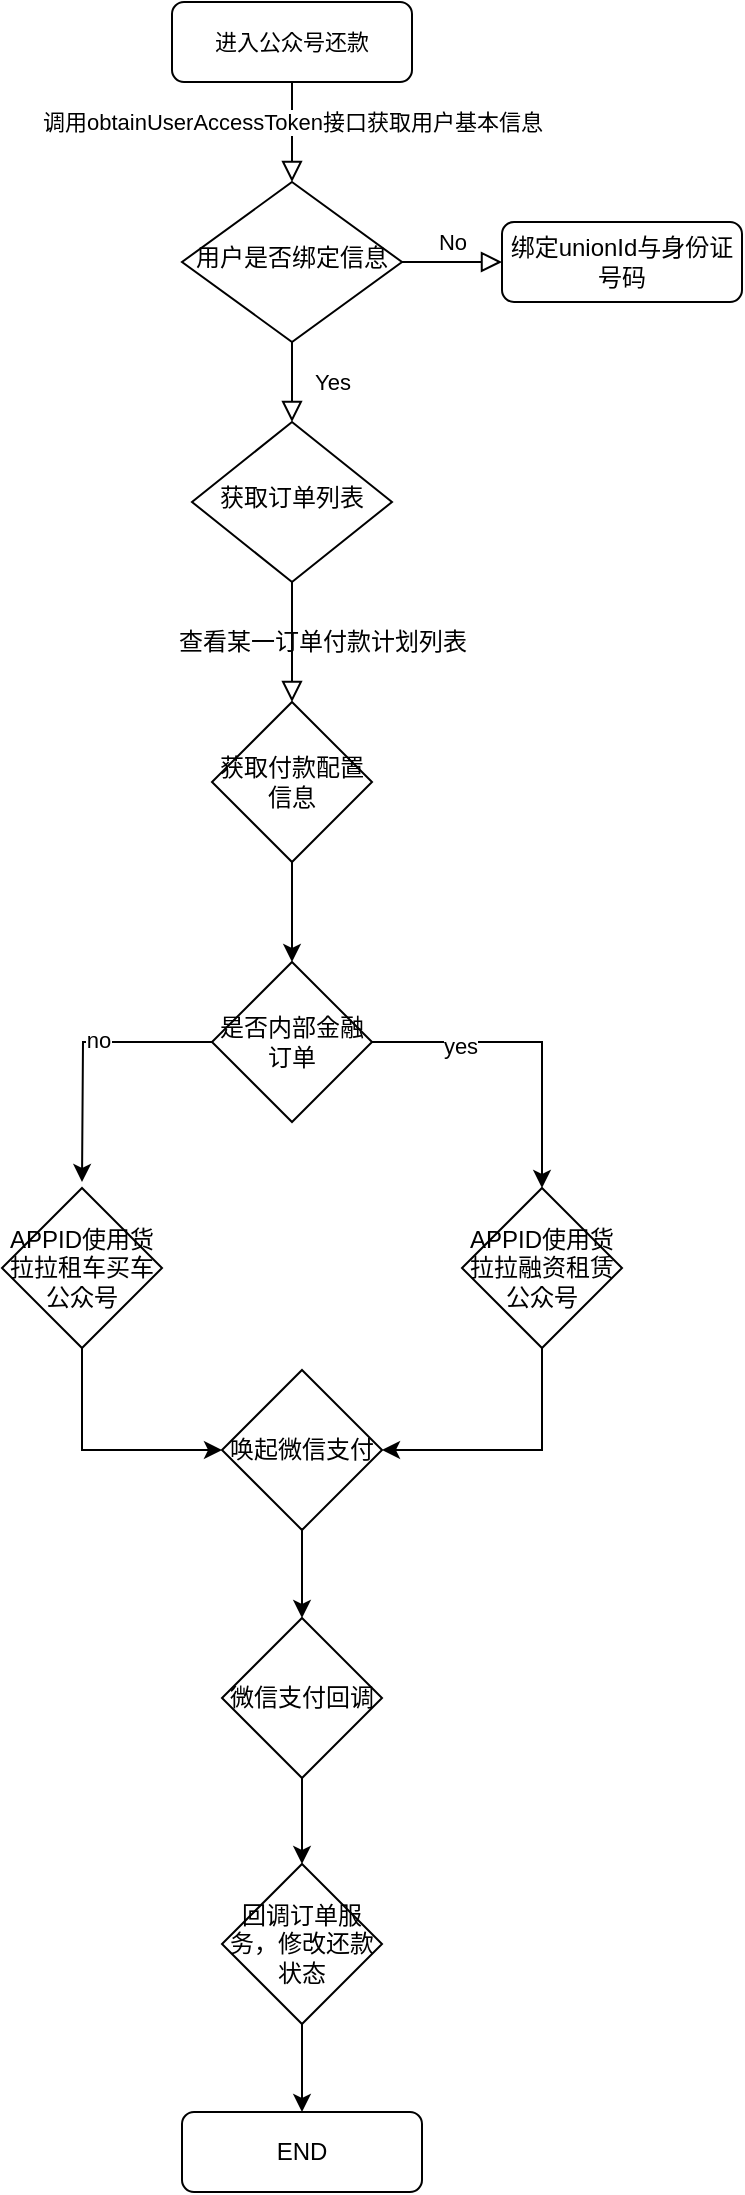 <mxfile version="20.8.18" type="github" pages="3">
  <diagram name="process" id="Y_laUgkPB-XDiv3ntsae">
    <mxGraphModel dx="1674" dy="771" grid="1" gridSize="10" guides="1" tooltips="1" connect="1" arrows="1" fold="1" page="1" pageScale="1" pageWidth="827" pageHeight="1169" math="0" shadow="0">
      <root>
        <mxCell id="WIyWlLk6GJQsqaUBKTNV-0" />
        <mxCell id="WIyWlLk6GJQsqaUBKTNV-1" parent="WIyWlLk6GJQsqaUBKTNV-0" />
        <mxCell id="WIyWlLk6GJQsqaUBKTNV-2" value="" style="rounded=0;html=1;jettySize=auto;orthogonalLoop=1;fontSize=11;endArrow=block;endFill=0;endSize=8;strokeWidth=1;shadow=0;labelBackgroundColor=none;edgeStyle=orthogonalEdgeStyle;" parent="WIyWlLk6GJQsqaUBKTNV-1" source="WIyWlLk6GJQsqaUBKTNV-3" target="WIyWlLk6GJQsqaUBKTNV-6" edge="1">
          <mxGeometry relative="1" as="geometry" />
        </mxCell>
        <mxCell id="YW2kIQZLBRoxpY9JNnQd-0" value="调用obtainUserAccessToken接口获取用户基本信息" style="edgeLabel;html=1;align=center;verticalAlign=middle;resizable=0;points=[];" parent="WIyWlLk6GJQsqaUBKTNV-2" vertex="1" connectable="0">
          <mxGeometry x="-0.2" relative="1" as="geometry">
            <mxPoint as="offset" />
          </mxGeometry>
        </mxCell>
        <mxCell id="WIyWlLk6GJQsqaUBKTNV-3" value="&lt;span style=&quot;font-size: 11px ; background-color: rgb(255 , 255 , 255)&quot;&gt;进入公众号还款&lt;/span&gt;" style="rounded=1;whiteSpace=wrap;html=1;fontSize=12;glass=0;strokeWidth=1;shadow=0;" parent="WIyWlLk6GJQsqaUBKTNV-1" vertex="1">
          <mxGeometry x="155" y="80" width="120" height="40" as="geometry" />
        </mxCell>
        <mxCell id="WIyWlLk6GJQsqaUBKTNV-4" value="Yes" style="rounded=0;html=1;jettySize=auto;orthogonalLoop=1;fontSize=11;endArrow=block;endFill=0;endSize=8;strokeWidth=1;shadow=0;labelBackgroundColor=none;edgeStyle=orthogonalEdgeStyle;" parent="WIyWlLk6GJQsqaUBKTNV-1" source="WIyWlLk6GJQsqaUBKTNV-6" target="WIyWlLk6GJQsqaUBKTNV-10" edge="1">
          <mxGeometry y="20" relative="1" as="geometry">
            <mxPoint as="offset" />
          </mxGeometry>
        </mxCell>
        <mxCell id="WIyWlLk6GJQsqaUBKTNV-5" value="No" style="edgeStyle=orthogonalEdgeStyle;rounded=0;html=1;jettySize=auto;orthogonalLoop=1;fontSize=11;endArrow=block;endFill=0;endSize=8;strokeWidth=1;shadow=0;labelBackgroundColor=none;" parent="WIyWlLk6GJQsqaUBKTNV-1" source="WIyWlLk6GJQsqaUBKTNV-6" target="WIyWlLk6GJQsqaUBKTNV-7" edge="1">
          <mxGeometry y="10" relative="1" as="geometry">
            <mxPoint as="offset" />
          </mxGeometry>
        </mxCell>
        <mxCell id="WIyWlLk6GJQsqaUBKTNV-6" value="用户是否绑定信息" style="rhombus;whiteSpace=wrap;html=1;shadow=0;fontFamily=Helvetica;fontSize=12;align=center;strokeWidth=1;spacing=6;spacingTop=-4;" parent="WIyWlLk6GJQsqaUBKTNV-1" vertex="1">
          <mxGeometry x="160" y="170" width="110" height="80" as="geometry" />
        </mxCell>
        <mxCell id="WIyWlLk6GJQsqaUBKTNV-7" value="绑定unionId与身份证号码" style="rounded=1;whiteSpace=wrap;html=1;fontSize=12;glass=0;strokeWidth=1;shadow=0;" parent="WIyWlLk6GJQsqaUBKTNV-1" vertex="1">
          <mxGeometry x="320" y="190" width="120" height="40" as="geometry" />
        </mxCell>
        <mxCell id="WIyWlLk6GJQsqaUBKTNV-8" value="&lt;span style=&quot;font-size: 12px&quot;&gt;查看某一订单付款计划列表&lt;/span&gt;" style="rounded=0;html=1;jettySize=auto;orthogonalLoop=1;fontSize=11;endArrow=block;endFill=0;endSize=8;strokeWidth=1;shadow=0;labelBackgroundColor=none;edgeStyle=orthogonalEdgeStyle;entryX=0.5;entryY=0;entryDx=0;entryDy=0;" parent="WIyWlLk6GJQsqaUBKTNV-1" source="WIyWlLk6GJQsqaUBKTNV-10" target="YW2kIQZLBRoxpY9JNnQd-2" edge="1">
          <mxGeometry y="15" relative="1" as="geometry">
            <mxPoint as="offset" />
            <mxPoint x="215" y="440" as="targetPoint" />
          </mxGeometry>
        </mxCell>
        <mxCell id="WIyWlLk6GJQsqaUBKTNV-10" value="获取订单列表" style="rhombus;whiteSpace=wrap;html=1;shadow=0;fontFamily=Helvetica;fontSize=12;align=center;strokeWidth=1;spacing=6;spacingTop=-4;" parent="WIyWlLk6GJQsqaUBKTNV-1" vertex="1">
          <mxGeometry x="165" y="290" width="100" height="80" as="geometry" />
        </mxCell>
        <mxCell id="WIyWlLk6GJQsqaUBKTNV-11" value="END" style="rounded=1;whiteSpace=wrap;html=1;fontSize=12;glass=0;strokeWidth=1;shadow=0;" parent="WIyWlLk6GJQsqaUBKTNV-1" vertex="1">
          <mxGeometry x="160" y="1135" width="120" height="40" as="geometry" />
        </mxCell>
        <mxCell id="YW2kIQZLBRoxpY9JNnQd-9" value="" style="edgeStyle=orthogonalEdgeStyle;rounded=0;orthogonalLoop=1;jettySize=auto;html=1;fontFamily=Helvetica;" parent="WIyWlLk6GJQsqaUBKTNV-1" source="YW2kIQZLBRoxpY9JNnQd-2" target="YW2kIQZLBRoxpY9JNnQd-8" edge="1">
          <mxGeometry relative="1" as="geometry" />
        </mxCell>
        <mxCell id="YW2kIQZLBRoxpY9JNnQd-2" value="获取付款配置信息" style="rhombus;whiteSpace=wrap;html=1;fontFamily=Helvetica;" parent="WIyWlLk6GJQsqaUBKTNV-1" vertex="1">
          <mxGeometry x="175" y="430" width="80" height="80" as="geometry" />
        </mxCell>
        <mxCell id="YW2kIQZLBRoxpY9JNnQd-4" style="edgeStyle=orthogonalEdgeStyle;rounded=0;orthogonalLoop=1;jettySize=auto;html=1;exitX=0.5;exitY=1;exitDx=0;exitDy=0;fontFamily=Helvetica;" parent="WIyWlLk6GJQsqaUBKTNV-1" source="YW2kIQZLBRoxpY9JNnQd-2" target="YW2kIQZLBRoxpY9JNnQd-2" edge="1">
          <mxGeometry relative="1" as="geometry" />
        </mxCell>
        <mxCell id="YW2kIQZLBRoxpY9JNnQd-20" style="edgeStyle=orthogonalEdgeStyle;rounded=0;orthogonalLoop=1;jettySize=auto;html=1;entryX=0;entryY=0.5;entryDx=0;entryDy=0;fontFamily=Helvetica;exitX=0.5;exitY=1;exitDx=0;exitDy=0;" parent="WIyWlLk6GJQsqaUBKTNV-1" source="YW2kIQZLBRoxpY9JNnQd-5" target="YW2kIQZLBRoxpY9JNnQd-19" edge="1">
          <mxGeometry relative="1" as="geometry" />
        </mxCell>
        <mxCell id="YW2kIQZLBRoxpY9JNnQd-5" value="APPID使用货拉拉租车买车公众号" style="rhombus;whiteSpace=wrap;html=1;fontFamily=Helvetica;" parent="WIyWlLk6GJQsqaUBKTNV-1" vertex="1">
          <mxGeometry x="70" y="673" width="80" height="80" as="geometry" />
        </mxCell>
        <mxCell id="YW2kIQZLBRoxpY9JNnQd-13" style="edgeStyle=orthogonalEdgeStyle;rounded=0;orthogonalLoop=1;jettySize=auto;html=1;fontFamily=Helvetica;" parent="WIyWlLk6GJQsqaUBKTNV-1" source="YW2kIQZLBRoxpY9JNnQd-8" edge="1">
          <mxGeometry relative="1" as="geometry">
            <mxPoint x="110" y="670" as="targetPoint" />
          </mxGeometry>
        </mxCell>
        <mxCell id="YW2kIQZLBRoxpY9JNnQd-15" value="no" style="edgeLabel;html=1;align=center;verticalAlign=middle;resizable=0;points=[];fontFamily=Helvetica;" parent="YW2kIQZLBRoxpY9JNnQd-13" vertex="1" connectable="0">
          <mxGeometry x="-0.148" y="-1" relative="1" as="geometry">
            <mxPoint as="offset" />
          </mxGeometry>
        </mxCell>
        <mxCell id="YW2kIQZLBRoxpY9JNnQd-14" style="edgeStyle=orthogonalEdgeStyle;rounded=0;orthogonalLoop=1;jettySize=auto;html=1;fontFamily=Helvetica;entryX=0.5;entryY=0;entryDx=0;entryDy=0;" parent="WIyWlLk6GJQsqaUBKTNV-1" source="YW2kIQZLBRoxpY9JNnQd-8" target="YW2kIQZLBRoxpY9JNnQd-18" edge="1">
          <mxGeometry relative="1" as="geometry">
            <mxPoint x="340" y="690" as="targetPoint" />
            <Array as="points">
              <mxPoint x="340" y="600" />
            </Array>
          </mxGeometry>
        </mxCell>
        <mxCell id="YW2kIQZLBRoxpY9JNnQd-16" value="yes" style="edgeLabel;html=1;align=center;verticalAlign=middle;resizable=0;points=[];fontFamily=Helvetica;" parent="YW2kIQZLBRoxpY9JNnQd-14" vertex="1" connectable="0">
          <mxGeometry x="-0.442" y="-2" relative="1" as="geometry">
            <mxPoint as="offset" />
          </mxGeometry>
        </mxCell>
        <mxCell id="YW2kIQZLBRoxpY9JNnQd-8" value="是否内部金融订单" style="rhombus;whiteSpace=wrap;html=1;fontFamily=Helvetica;" parent="WIyWlLk6GJQsqaUBKTNV-1" vertex="1">
          <mxGeometry x="175" y="560" width="80" height="80" as="geometry" />
        </mxCell>
        <mxCell id="YW2kIQZLBRoxpY9JNnQd-21" style="edgeStyle=orthogonalEdgeStyle;rounded=0;orthogonalLoop=1;jettySize=auto;html=1;entryX=1;entryY=0.5;entryDx=0;entryDy=0;fontFamily=Helvetica;exitX=0.5;exitY=1;exitDx=0;exitDy=0;" parent="WIyWlLk6GJQsqaUBKTNV-1" source="YW2kIQZLBRoxpY9JNnQd-18" target="YW2kIQZLBRoxpY9JNnQd-19" edge="1">
          <mxGeometry relative="1" as="geometry" />
        </mxCell>
        <mxCell id="YW2kIQZLBRoxpY9JNnQd-18" value="APPID使用货拉拉融资租赁公众号" style="rhombus;whiteSpace=wrap;html=1;fontFamily=Helvetica;" parent="WIyWlLk6GJQsqaUBKTNV-1" vertex="1">
          <mxGeometry x="300" y="673" width="80" height="80" as="geometry" />
        </mxCell>
        <mxCell id="YW2kIQZLBRoxpY9JNnQd-23" style="edgeStyle=orthogonalEdgeStyle;rounded=0;orthogonalLoop=1;jettySize=auto;html=1;entryX=0.5;entryY=0;entryDx=0;entryDy=0;fontFamily=Helvetica;" parent="WIyWlLk6GJQsqaUBKTNV-1" source="YW2kIQZLBRoxpY9JNnQd-19" target="YW2kIQZLBRoxpY9JNnQd-22" edge="1">
          <mxGeometry relative="1" as="geometry" />
        </mxCell>
        <mxCell id="YW2kIQZLBRoxpY9JNnQd-19" value="唤起微信支付" style="rhombus;whiteSpace=wrap;html=1;fontFamily=Helvetica;" parent="WIyWlLk6GJQsqaUBKTNV-1" vertex="1">
          <mxGeometry x="180" y="764" width="80" height="80" as="geometry" />
        </mxCell>
        <mxCell id="YW2kIQZLBRoxpY9JNnQd-25" style="edgeStyle=orthogonalEdgeStyle;rounded=0;orthogonalLoop=1;jettySize=auto;html=1;fontFamily=Helvetica;entryX=0.5;entryY=0;entryDx=0;entryDy=0;" parent="WIyWlLk6GJQsqaUBKTNV-1" source="YW2kIQZLBRoxpY9JNnQd-22" target="YW2kIQZLBRoxpY9JNnQd-26" edge="1">
          <mxGeometry relative="1" as="geometry">
            <mxPoint x="220" y="1018" as="targetPoint" />
          </mxGeometry>
        </mxCell>
        <mxCell id="YW2kIQZLBRoxpY9JNnQd-22" value="微信支付回调" style="rhombus;whiteSpace=wrap;html=1;fontFamily=Helvetica;" parent="WIyWlLk6GJQsqaUBKTNV-1" vertex="1">
          <mxGeometry x="180" y="888" width="80" height="80" as="geometry" />
        </mxCell>
        <mxCell id="YW2kIQZLBRoxpY9JNnQd-27" style="edgeStyle=orthogonalEdgeStyle;rounded=0;orthogonalLoop=1;jettySize=auto;html=1;entryX=0.5;entryY=0;entryDx=0;entryDy=0;fontFamily=Helvetica;" parent="WIyWlLk6GJQsqaUBKTNV-1" source="YW2kIQZLBRoxpY9JNnQd-26" target="WIyWlLk6GJQsqaUBKTNV-11" edge="1">
          <mxGeometry relative="1" as="geometry" />
        </mxCell>
        <mxCell id="YW2kIQZLBRoxpY9JNnQd-26" value="回调订单服务，修改还款状态" style="rhombus;whiteSpace=wrap;html=1;fontFamily=Helvetica;" parent="WIyWlLk6GJQsqaUBKTNV-1" vertex="1">
          <mxGeometry x="180" y="1011" width="80" height="80" as="geometry" />
        </mxCell>
      </root>
    </mxGraphModel>
  </diagram>
  <diagram name="第 2 页" id="qHSYSSkdCeZ5dZJQ3THa">
    <mxGraphModel dx="2501" dy="771" grid="1" gridSize="10" guides="1" tooltips="1" connect="1" arrows="1" fold="1" page="1" pageScale="1" pageWidth="827" pageHeight="1169" math="0" shadow="0">
      <root>
        <mxCell id="FAv3GRBPv_r7nj6wpc9L-0" />
        <mxCell id="FAv3GRBPv_r7nj6wpc9L-1" parent="FAv3GRBPv_r7nj6wpc9L-0" />
        <mxCell id="FAv3GRBPv_r7nj6wpc9L-2" value="公众号" style="shape=umlLifeline;perimeter=lifelinePerimeter;container=1;collapsible=0;recursiveResize=0;rounded=0;shadow=0;strokeWidth=1;" parent="FAv3GRBPv_r7nj6wpc9L-1" vertex="1">
          <mxGeometry x="120" y="80" width="100" height="1060" as="geometry" />
        </mxCell>
        <mxCell id="FAv3GRBPv_r7nj6wpc9L-3" value="" style="points=[];perimeter=orthogonalPerimeter;rounded=0;shadow=0;strokeWidth=1;" parent="FAv3GRBPv_r7nj6wpc9L-2" vertex="1">
          <mxGeometry x="45" y="70" width="10" height="900" as="geometry" />
        </mxCell>
        <mxCell id="FAv3GRBPv_r7nj6wpc9L-5" value="" style="points=[];perimeter=orthogonalPerimeter;rounded=0;shadow=0;strokeWidth=1;" parent="FAv3GRBPv_r7nj6wpc9L-2" vertex="1">
          <mxGeometry x="50" y="120" width="10" height="80" as="geometry" />
        </mxCell>
        <mxCell id="FAv3GRBPv_r7nj6wpc9L-6" value="2.调用obtainUserAccessToken接口获取用户基本信息" style="verticalAlign=bottom;endArrow=block;shadow=0;strokeWidth=1;entryX=-0.2;entryY=0.25;entryDx=0;entryDy=0;entryPerimeter=0;" parent="FAv3GRBPv_r7nj6wpc9L-2" target="FAv3GRBPv_r7nj6wpc9L-9" edge="1">
          <mxGeometry relative="1" as="geometry">
            <mxPoint x="60" y="130" as="sourcePoint" />
            <mxPoint x="440" y="130" as="targetPoint" />
          </mxGeometry>
        </mxCell>
        <mxCell id="udwXWW6mhhBUO9Jlpy6_-4" value="" style="points=[];perimeter=orthogonalPerimeter;rounded=0;shadow=0;strokeWidth=1;" parent="FAv3GRBPv_r7nj6wpc9L-2" vertex="1">
          <mxGeometry x="50" y="250" width="10" height="80" as="geometry" />
        </mxCell>
        <mxCell id="udwXWW6mhhBUO9Jlpy6_-13" value="" style="points=[];perimeter=orthogonalPerimeter;rounded=0;shadow=0;strokeWidth=1;" parent="FAv3GRBPv_r7nj6wpc9L-2" vertex="1">
          <mxGeometry x="50" y="380" width="10" height="200" as="geometry" />
        </mxCell>
        <mxCell id="udwXWW6mhhBUO9Jlpy6_-29" style="edgeStyle=none;rounded=0;orthogonalLoop=1;jettySize=auto;html=1;fontFamily=Helvetica;fontColor=#000000;" parent="FAv3GRBPv_r7nj6wpc9L-2" edge="1">
          <mxGeometry relative="1" as="geometry">
            <mxPoint x="60" y="577" as="sourcePoint" />
            <mxPoint x="450" y="577" as="targetPoint" />
          </mxGeometry>
        </mxCell>
        <mxCell id="udwXWW6mhhBUO9Jlpy6_-41" value="" style="points=[];perimeter=orthogonalPerimeter;rounded=0;shadow=0;strokeWidth=1;" parent="FAv3GRBPv_r7nj6wpc9L-2" vertex="1">
          <mxGeometry x="50" y="640" width="10" height="250" as="geometry" />
        </mxCell>
        <mxCell id="udwXWW6mhhBUO9Jlpy6_-57" value="11.查询某一订单的付款计划" style="rounded=0;orthogonalLoop=1;jettySize=auto;html=1;fontFamily=Helvetica;" parent="FAv3GRBPv_r7nj6wpc9L-2" edge="1">
          <mxGeometry x="-0.133" y="10" relative="1" as="geometry">
            <mxPoint x="-135" y="400" as="sourcePoint" />
            <mxPoint x="45" y="400" as="targetPoint" />
            <mxPoint as="offset" />
            <Array as="points" />
          </mxGeometry>
        </mxCell>
        <mxCell id="FAv3GRBPv_r7nj6wpc9L-7" value="支付后台" style="shape=umlLifeline;perimeter=lifelinePerimeter;container=1;collapsible=0;recursiveResize=0;rounded=0;shadow=0;strokeWidth=1;" parent="FAv3GRBPv_r7nj6wpc9L-1" vertex="1">
          <mxGeometry x="530" y="80" width="100" height="1050" as="geometry" />
        </mxCell>
        <mxCell id="FAv3GRBPv_r7nj6wpc9L-8" value="" style="points=[];perimeter=orthogonalPerimeter;rounded=0;shadow=0;strokeWidth=1;" parent="FAv3GRBPv_r7nj6wpc9L-7" vertex="1">
          <mxGeometry x="45" y="80" width="10" height="880" as="geometry" />
        </mxCell>
        <mxCell id="FAv3GRBPv_r7nj6wpc9L-9" value="" style="points=[];perimeter=orthogonalPerimeter;rounded=0;shadow=0;strokeWidth=1;" parent="FAv3GRBPv_r7nj6wpc9L-7" vertex="1">
          <mxGeometry x="50" y="110" width="10" height="80" as="geometry" />
        </mxCell>
        <mxCell id="udwXWW6mhhBUO9Jlpy6_-6" value="" style="points=[];perimeter=orthogonalPerimeter;rounded=0;shadow=0;strokeWidth=1;" parent="FAv3GRBPv_r7nj6wpc9L-7" vertex="1">
          <mxGeometry x="50" y="250" width="10" height="80" as="geometry" />
        </mxCell>
        <mxCell id="udwXWW6mhhBUO9Jlpy6_-16" value="" style="points=[];perimeter=orthogonalPerimeter;rounded=0;shadow=0;strokeWidth=1;" parent="FAv3GRBPv_r7nj6wpc9L-7" vertex="1">
          <mxGeometry x="50" y="380" width="10" height="210" as="geometry" />
        </mxCell>
        <mxCell id="udwXWW6mhhBUO9Jlpy6_-37" style="edgeStyle=none;rounded=0;orthogonalLoop=1;dashed=1;jettySize=auto;html=1;fontFamily=Helvetica;fontColor=#000000;" parent="FAv3GRBPv_r7nj6wpc9L-7" edge="1">
          <mxGeometry relative="1" as="geometry">
            <mxPoint x="489.5" y="175" as="sourcePoint" />
            <mxPoint x="60" y="175" as="targetPoint" />
          </mxGeometry>
        </mxCell>
        <mxCell id="udwXWW6mhhBUO9Jlpy6_-38" value="4.根据返回的unionId查询绑定的用户信息（unionId - idcrad）" style="edgeLabel;html=1;align=center;verticalAlign=middle;resizable=0;points=[];fontFamily=Helvetica;fontColor=#000000;" parent="udwXWW6mhhBUO9Jlpy6_-37" vertex="1" connectable="0">
          <mxGeometry x="0.249" y="1" relative="1" as="geometry">
            <mxPoint x="30" y="-11" as="offset" />
          </mxGeometry>
        </mxCell>
        <mxCell id="udwXWW6mhhBUO9Jlpy6_-42" value="" style="points=[];perimeter=orthogonalPerimeter;rounded=0;shadow=0;strokeWidth=1;" parent="FAv3GRBPv_r7nj6wpc9L-7" vertex="1">
          <mxGeometry x="50" y="650" width="10" height="210" as="geometry" />
        </mxCell>
        <mxCell id="FAv3GRBPv_r7nj6wpc9L-10" value="微信公众号" style="shape=umlLifeline;perimeter=lifelinePerimeter;container=1;collapsible=0;recursiveResize=0;rounded=0;shadow=0;strokeWidth=1;" parent="FAv3GRBPv_r7nj6wpc9L-1" vertex="1">
          <mxGeometry x="970" y="80" width="100" height="990" as="geometry" />
        </mxCell>
        <mxCell id="FAv3GRBPv_r7nj6wpc9L-11" value="" style="points=[];perimeter=orthogonalPerimeter;rounded=0;shadow=0;strokeWidth=1;" parent="FAv3GRBPv_r7nj6wpc9L-10" vertex="1">
          <mxGeometry x="45" y="80" width="10" height="540" as="geometry" />
        </mxCell>
        <mxCell id="FAv3GRBPv_r7nj6wpc9L-12" value="OMS订单服务" style="shape=umlLifeline;perimeter=lifelinePerimeter;container=1;collapsible=0;recursiveResize=0;rounded=0;shadow=0;strokeWidth=1;" parent="FAv3GRBPv_r7nj6wpc9L-1" vertex="1">
          <mxGeometry x="781" y="80" width="100" height="1030" as="geometry" />
        </mxCell>
        <mxCell id="FAv3GRBPv_r7nj6wpc9L-13" value="" style="points=[];perimeter=orthogonalPerimeter;rounded=0;shadow=0;strokeWidth=1;" parent="FAv3GRBPv_r7nj6wpc9L-12" vertex="1">
          <mxGeometry x="45" y="220" width="10" height="750" as="geometry" />
        </mxCell>
        <mxCell id="udwXWW6mhhBUO9Jlpy6_-66" style="edgeStyle=none;rounded=0;orthogonalLoop=1;jettySize=auto;html=1;fontFamily=Helvetica;fontColor=#000000;" parent="FAv3GRBPv_r7nj6wpc9L-12" edge="1">
          <mxGeometry relative="1" as="geometry">
            <mxPoint x="479" y="899.03" as="sourcePoint" />
            <mxPoint x="-191" y="899" as="targetPoint" />
          </mxGeometry>
        </mxCell>
        <mxCell id="udwXWW6mhhBUO9Jlpy6_-67" value="24.微信支付回调" style="edgeLabel;html=1;align=center;verticalAlign=middle;resizable=0;points=[];fontFamily=Helvetica;fontColor=#000000;" parent="udwXWW6mhhBUO9Jlpy6_-66" vertex="1" connectable="0">
          <mxGeometry x="-0.041" y="1" relative="1" as="geometry">
            <mxPoint y="-9" as="offset" />
          </mxGeometry>
        </mxCell>
        <mxCell id="FAv3GRBPv_r7nj6wpc9L-14" value="5.返回用户基本信息，若用户未绑定身份证信息，要求用户绑定" style="verticalAlign=bottom;endArrow=open;dashed=1;endSize=8;shadow=0;strokeWidth=1;exitX=-0.2;exitY=0.938;exitDx=0;exitDy=0;exitPerimeter=0;" parent="FAv3GRBPv_r7nj6wpc9L-1" source="FAv3GRBPv_r7nj6wpc9L-9" edge="1">
          <mxGeometry relative="1" as="geometry">
            <mxPoint x="180" y="265" as="targetPoint" />
            <mxPoint x="240" y="257" as="sourcePoint" />
          </mxGeometry>
        </mxCell>
        <mxCell id="FAv3GRBPv_r7nj6wpc9L-15" style="rounded=0;orthogonalLoop=1;jettySize=auto;html=1;entryX=0;entryY=0.231;entryDx=0;entryDy=0;entryPerimeter=0;" parent="FAv3GRBPv_r7nj6wpc9L-1" edge="1">
          <mxGeometry relative="1" as="geometry">
            <mxPoint x="590" y="217.96" as="sourcePoint" />
            <mxPoint x="1015" y="217.96" as="targetPoint" />
          </mxGeometry>
        </mxCell>
        <mxCell id="FAv3GRBPv_r7nj6wpc9L-16" value="3.调用公众号接口，获取用户&lt;span style=&quot;color: rgb(34 , 34 , 34) ; font-family: , , &amp;#34;sf ui text&amp;#34; , &amp;#34;helvetica neue&amp;#34; , &amp;#34;pingfang sc&amp;#34; , &amp;#34;hiragino sans gb&amp;#34; , &amp;#34;microsoft yahei ui&amp;#34; , &amp;#34;microsoft yahei&amp;#34; , &amp;#34;arial&amp;#34; , sans-serif ; font-size: 14px&quot;&gt;UnionID、openId&lt;/span&gt;" style="edgeLabel;html=1;align=center;verticalAlign=middle;resizable=0;points=[];" parent="FAv3GRBPv_r7nj6wpc9L-15" vertex="1" connectable="0">
          <mxGeometry x="-0.297" y="-1" relative="1" as="geometry">
            <mxPoint x="51" y="-16" as="offset" />
          </mxGeometry>
        </mxCell>
        <mxCell id="FAv3GRBPv_r7nj6wpc9L-17" value="微信支付系统" style="shape=umlLifeline;perimeter=lifelinePerimeter;container=1;collapsible=0;recursiveResize=0;rounded=0;shadow=0;strokeWidth=1;" parent="FAv3GRBPv_r7nj6wpc9L-1" vertex="1">
          <mxGeometry x="1220" y="80" width="100" height="980" as="geometry" />
        </mxCell>
        <mxCell id="FAv3GRBPv_r7nj6wpc9L-18" value="" style="points=[];perimeter=orthogonalPerimeter;rounded=0;shadow=0;strokeWidth=1;" parent="FAv3GRBPv_r7nj6wpc9L-17" vertex="1">
          <mxGeometry x="45" y="675" width="10" height="285" as="geometry" />
        </mxCell>
        <mxCell id="udwXWW6mhhBUO9Jlpy6_-2" style="rounded=0;orthogonalLoop=1;jettySize=auto;html=1;fontFamily=Helvetica;" parent="FAv3GRBPv_r7nj6wpc9L-1" edge="1">
          <mxGeometry relative="1" as="geometry">
            <mxPoint x="181" y="350" as="sourcePoint" />
            <mxPoint x="579.5" y="350" as="targetPoint" />
          </mxGeometry>
        </mxCell>
        <mxCell id="udwXWW6mhhBUO9Jlpy6_-3" value="7.调用&lt;span style=&quot;font-family: &amp;#34;menlo&amp;#34; , monospace ; font-size: 11px ; text-align: left&quot;&gt;orderbyidcard接口获取订单列表&lt;/span&gt;" style="text;html=1;align=center;verticalAlign=middle;resizable=0;points=[];autosize=1;strokeColor=none;fillColor=none;fontFamily=Helvetica;" parent="FAv3GRBPv_r7nj6wpc9L-1" vertex="1">
          <mxGeometry x="235" y="330" width="220" height="20" as="geometry" />
        </mxCell>
        <mxCell id="udwXWW6mhhBUO9Jlpy6_-7" style="edgeStyle=none;rounded=0;orthogonalLoop=1;jettySize=auto;html=1;fontFamily=Helvetica;fontColor=#000000;" parent="FAv3GRBPv_r7nj6wpc9L-1" target="FAv3GRBPv_r7nj6wpc9L-12" edge="1">
          <mxGeometry relative="1" as="geometry">
            <mxPoint x="590" y="362" as="sourcePoint" />
            <mxPoint x="799.5" y="362" as="targetPoint" />
          </mxGeometry>
        </mxCell>
        <mxCell id="udwXWW6mhhBUO9Jlpy6_-9" style="edgeStyle=none;rounded=0;orthogonalLoop=1;dashed=1;jettySize=auto;html=1;fontFamily=Helvetica;fontColor=#000000;" parent="FAv3GRBPv_r7nj6wpc9L-1" source="FAv3GRBPv_r7nj6wpc9L-12" edge="1">
          <mxGeometry relative="1" as="geometry">
            <mxPoint x="795" y="386" as="sourcePoint" />
            <mxPoint x="590" y="386" as="targetPoint" />
          </mxGeometry>
        </mxCell>
        <mxCell id="udwXWW6mhhBUO9Jlpy6_-10" value="9.返回订单信息" style="edgeLabel;html=1;align=center;verticalAlign=middle;resizable=0;points=[];fontFamily=Helvetica;fontColor=#000000;" parent="udwXWW6mhhBUO9Jlpy6_-9" vertex="1" connectable="0">
          <mxGeometry x="0.249" y="1" relative="1" as="geometry">
            <mxPoint x="13" y="-10" as="offset" />
          </mxGeometry>
        </mxCell>
        <mxCell id="udwXWW6mhhBUO9Jlpy6_-11" style="edgeStyle=none;rounded=0;orthogonalLoop=1;dashed=1;jettySize=auto;html=1;fontFamily=Helvetica;fontColor=#000000;exitX=-0.2;exitY=0.65;exitDx=0;exitDy=0;exitPerimeter=0;entryX=1;entryY=0.875;entryDx=0;entryDy=0;entryPerimeter=0;" parent="FAv3GRBPv_r7nj6wpc9L-1" target="udwXWW6mhhBUO9Jlpy6_-4" edge="1">
          <mxGeometry relative="1" as="geometry">
            <mxPoint x="578" y="398" as="sourcePoint" />
            <mxPoint x="250" y="400" as="targetPoint" />
          </mxGeometry>
        </mxCell>
        <mxCell id="udwXWW6mhhBUO9Jlpy6_-12" value="10.返回订单信息" style="edgeLabel;html=1;align=center;verticalAlign=middle;resizable=0;points=[];fontFamily=Helvetica;fontColor=#000000;" parent="udwXWW6mhhBUO9Jlpy6_-11" vertex="1" connectable="0">
          <mxGeometry x="0.249" y="1" relative="1" as="geometry">
            <mxPoint x="11" y="-10" as="offset" />
          </mxGeometry>
        </mxCell>
        <mxCell id="udwXWW6mhhBUO9Jlpy6_-15" style="edgeStyle=none;rounded=0;orthogonalLoop=1;jettySize=auto;html=1;fontFamily=Helvetica;fontColor=#000000;" parent="FAv3GRBPv_r7nj6wpc9L-1" edge="1">
          <mxGeometry relative="1" as="geometry">
            <mxPoint x="180" y="478" as="sourcePoint" />
            <mxPoint x="579.5" y="478" as="targetPoint" />
          </mxGeometry>
        </mxCell>
        <mxCell id="udwXWW6mhhBUO9Jlpy6_-17" value="&lt;p&gt;12.调用&lt;span style=&quot;font-family: &amp;#34;menlo&amp;#34; , monospace ; font-size: 11px ; text-align: left&quot;&gt;installmentsplanbyorderid接口查询订单付款计划列表&lt;/span&gt;&lt;/p&gt;" style="text;html=1;align=center;verticalAlign=middle;resizable=0;points=[];autosize=1;strokeColor=none;fillColor=none;fontFamily=Helvetica;fontColor=#000000;" parent="FAv3GRBPv_r7nj6wpc9L-1" vertex="1">
          <mxGeometry x="195" y="450" width="350" height="40" as="geometry" />
        </mxCell>
        <mxCell id="udwXWW6mhhBUO9Jlpy6_-18" value="8.通过司机身份证查询订单信息" style="edgeLabel;html=1;align=center;verticalAlign=middle;resizable=0;points=[];fontFamily=Helvetica;fontColor=#000000;" parent="FAv3GRBPv_r7nj6wpc9L-1" vertex="1" connectable="0">
          <mxGeometry x="690" y="350" as="geometry" />
        </mxCell>
        <mxCell id="udwXWW6mhhBUO9Jlpy6_-19" style="edgeStyle=none;rounded=0;orthogonalLoop=1;jettySize=auto;html=1;fontFamily=Helvetica;fontColor=#000000;" parent="FAv3GRBPv_r7nj6wpc9L-1" edge="1">
          <mxGeometry relative="1" as="geometry">
            <mxPoint x="590" y="502" as="sourcePoint" />
            <mxPoint x="830.5" y="502" as="targetPoint" />
          </mxGeometry>
        </mxCell>
        <mxCell id="udwXWW6mhhBUO9Jlpy6_-20" value="13.通过idcard、orderId查询付款计划信息" style="edgeLabel;html=1;align=center;verticalAlign=middle;resizable=0;points=[];fontFamily=Helvetica;fontColor=#000000;" parent="udwXWW6mhhBUO9Jlpy6_-19" vertex="1" connectable="0">
          <mxGeometry x="-0.198" y="2" relative="1" as="geometry">
            <mxPoint x="14" y="-8" as="offset" />
          </mxGeometry>
        </mxCell>
        <mxCell id="udwXWW6mhhBUO9Jlpy6_-21" style="edgeStyle=none;rounded=0;orthogonalLoop=1;dashed=1;jettySize=auto;html=1;fontFamily=Helvetica;fontColor=#000000;" parent="FAv3GRBPv_r7nj6wpc9L-1" source="FAv3GRBPv_r7nj6wpc9L-12" edge="1">
          <mxGeometry relative="1" as="geometry">
            <mxPoint x="792.5" y="520" as="sourcePoint" />
            <mxPoint x="587.5" y="520" as="targetPoint" />
          </mxGeometry>
        </mxCell>
        <mxCell id="udwXWW6mhhBUO9Jlpy6_-22" value="14.返回付款计划数据" style="edgeLabel;html=1;align=center;verticalAlign=middle;resizable=0;points=[];fontFamily=Helvetica;fontColor=#000000;" parent="udwXWW6mhhBUO9Jlpy6_-21" vertex="1" connectable="0">
          <mxGeometry x="0.249" y="1" relative="1" as="geometry">
            <mxPoint x="13" y="-10" as="offset" />
          </mxGeometry>
        </mxCell>
        <mxCell id="udwXWW6mhhBUO9Jlpy6_-23" style="edgeStyle=none;rounded=0;orthogonalLoop=1;dashed=1;jettySize=auto;html=1;fontFamily=Helvetica;fontColor=#000000;exitX=-0.2;exitY=0.65;exitDx=0;exitDy=0;exitPerimeter=0;entryX=1;entryY=0.875;entryDx=0;entryDy=0;entryPerimeter=0;" parent="FAv3GRBPv_r7nj6wpc9L-1" edge="1">
          <mxGeometry relative="1" as="geometry">
            <mxPoint x="578" y="532" as="sourcePoint" />
            <mxPoint x="180" y="534" as="targetPoint" />
          </mxGeometry>
        </mxCell>
        <mxCell id="udwXWW6mhhBUO9Jlpy6_-24" value="15.返回付款计划数据" style="edgeLabel;html=1;align=center;verticalAlign=middle;resizable=0;points=[];fontFamily=Helvetica;fontColor=#000000;" parent="udwXWW6mhhBUO9Jlpy6_-23" vertex="1" connectable="0">
          <mxGeometry x="0.249" y="1" relative="1" as="geometry">
            <mxPoint x="11" y="-10" as="offset" />
          </mxGeometry>
        </mxCell>
        <mxCell id="udwXWW6mhhBUO9Jlpy6_-25" style="edgeStyle=none;rounded=0;orthogonalLoop=1;jettySize=auto;html=1;fontFamily=Helvetica;fontColor=#000000;" parent="FAv3GRBPv_r7nj6wpc9L-1" edge="1">
          <mxGeometry relative="1" as="geometry">
            <mxPoint x="180" y="580" as="sourcePoint" />
            <mxPoint x="579.5" y="580" as="targetPoint" />
          </mxGeometry>
        </mxCell>
        <mxCell id="udwXWW6mhhBUO9Jlpy6_-26" value="16.调用&lt;span style=&quot;font-family: &amp;#34;menlo&amp;#34; , monospace ; font-size: 11px ; text-align: left&quot;&gt;queryWxCityConfig接口查询支付配置信息&lt;/span&gt;" style="text;html=1;align=center;verticalAlign=middle;resizable=0;points=[];autosize=1;strokeColor=none;fillColor=none;fontFamily=Helvetica;fontColor=#000000;" parent="FAv3GRBPv_r7nj6wpc9L-1" vertex="1">
          <mxGeometry x="220" y="560" width="280" height="20" as="geometry" />
        </mxCell>
        <mxCell id="udwXWW6mhhBUO9Jlpy6_-27" style="edgeStyle=none;rounded=0;orthogonalLoop=1;dashed=1;jettySize=auto;html=1;fontFamily=Helvetica;fontColor=#000000;exitX=-0.2;exitY=0.65;exitDx=0;exitDy=0;exitPerimeter=0;entryX=1;entryY=0.875;entryDx=0;entryDy=0;entryPerimeter=0;" parent="FAv3GRBPv_r7nj6wpc9L-1" edge="1">
          <mxGeometry relative="1" as="geometry">
            <mxPoint x="578" y="600" as="sourcePoint" />
            <mxPoint x="180" y="602" as="targetPoint" />
          </mxGeometry>
        </mxCell>
        <mxCell id="udwXWW6mhhBUO9Jlpy6_-28" value="17.返回支付配置信息" style="edgeLabel;html=1;align=center;verticalAlign=middle;resizable=0;points=[];fontFamily=Helvetica;fontColor=#000000;" parent="udwXWW6mhhBUO9Jlpy6_-27" vertex="1" connectable="0">
          <mxGeometry x="0.249" y="1" relative="1" as="geometry">
            <mxPoint x="11" y="-10" as="offset" />
          </mxGeometry>
        </mxCell>
        <mxCell id="udwXWW6mhhBUO9Jlpy6_-36" value="18.根据返回的支付配置信息中APPID，&lt;br&gt;前端重新授权并再次&lt;span style=&quot;font-size: 11px ; background-color: rgb(255 , 255 , 255)&quot;&gt;调用obtainUserAccessToken接口&lt;/span&gt;获取用户信息" style="text;html=1;align=center;verticalAlign=middle;resizable=0;points=[];autosize=1;strokeColor=none;fillColor=none;fontFamily=Helvetica;fontColor=#000000;" parent="FAv3GRBPv_r7nj6wpc9L-1" vertex="1">
          <mxGeometry x="190" y="626" width="360" height="30" as="geometry" />
        </mxCell>
        <mxCell id="udwXWW6mhhBUO9Jlpy6_-39" style="edgeStyle=none;rounded=0;orthogonalLoop=1;jettySize=auto;html=1;fontFamily=Helvetica;fontColor=#000000;entryX=0.1;entryY=0.043;entryDx=0;entryDy=0;entryPerimeter=0;" parent="FAv3GRBPv_r7nj6wpc9L-1" target="udwXWW6mhhBUO9Jlpy6_-42" edge="1">
          <mxGeometry relative="1" as="geometry">
            <mxPoint x="175" y="740" as="sourcePoint" />
            <mxPoint x="570" y="740" as="targetPoint" />
          </mxGeometry>
        </mxCell>
        <mxCell id="udwXWW6mhhBUO9Jlpy6_-40" value="20.调用unifiedorder接口发起支付" style="text;html=1;align=center;verticalAlign=middle;resizable=0;points=[];autosize=1;strokeColor=none;fillColor=none;fontFamily=Helvetica;fontColor=#000000;" parent="FAv3GRBPv_r7nj6wpc9L-1" vertex="1">
          <mxGeometry x="250" y="720" width="190" height="20" as="geometry" />
        </mxCell>
        <mxCell id="udwXWW6mhhBUO9Jlpy6_-52" value="用户" style="shape=umlLifeline;perimeter=lifelinePerimeter;container=1;collapsible=0;recursiveResize=0;rounded=0;shadow=0;strokeWidth=1;" parent="FAv3GRBPv_r7nj6wpc9L-1" vertex="1">
          <mxGeometry x="-70" y="80" width="100" height="980" as="geometry" />
        </mxCell>
        <mxCell id="udwXWW6mhhBUO9Jlpy6_-53" value="" style="points=[];perimeter=orthogonalPerimeter;rounded=0;shadow=0;strokeWidth=1;" parent="udwXWW6mhhBUO9Jlpy6_-52" vertex="1">
          <mxGeometry x="45" y="70" width="10" height="830" as="geometry" />
        </mxCell>
        <mxCell id="udwXWW6mhhBUO9Jlpy6_-55" value="1.进入公众号还款" style="rounded=0;orthogonalLoop=1;jettySize=auto;html=1;fontFamily=Helvetica;" parent="FAv3GRBPv_r7nj6wpc9L-1" edge="1">
          <mxGeometry relative="1" as="geometry">
            <mxPoint x="-20" y="174" as="sourcePoint" />
            <mxPoint x="160" y="174" as="targetPoint" />
          </mxGeometry>
        </mxCell>
        <mxCell id="udwXWW6mhhBUO9Jlpy6_-58" value="19.发起还款支付" style="rounded=0;orthogonalLoop=1;jettySize=auto;html=1;fontFamily=Helvetica;" parent="FAv3GRBPv_r7nj6wpc9L-1" edge="1">
          <mxGeometry x="-0.133" y="10" relative="1" as="geometry">
            <mxPoint x="-10" y="729.5" as="sourcePoint" />
            <mxPoint x="170" y="729.5" as="targetPoint" />
            <mxPoint as="offset" />
            <Array as="points" />
          </mxGeometry>
        </mxCell>
        <mxCell id="udwXWW6mhhBUO9Jlpy6_-56" value="6.获取订单列表" style="rounded=0;orthogonalLoop=1;jettySize=auto;html=1;fontFamily=Helvetica;" parent="FAv3GRBPv_r7nj6wpc9L-1" edge="1">
          <mxGeometry x="-0.133" y="10" relative="1" as="geometry">
            <mxPoint x="-18" y="340" as="sourcePoint" />
            <mxPoint x="162" y="340" as="targetPoint" />
            <mxPoint as="offset" />
          </mxGeometry>
        </mxCell>
        <mxCell id="udwXWW6mhhBUO9Jlpy6_-59" style="edgeStyle=none;rounded=0;orthogonalLoop=1;jettySize=auto;html=1;fontFamily=Helvetica;fontColor=#000000;" parent="FAv3GRBPv_r7nj6wpc9L-1" edge="1">
          <mxGeometry relative="1" as="geometry">
            <mxPoint x="590" y="761" as="sourcePoint" />
            <mxPoint x="821" y="760" as="targetPoint" />
          </mxGeometry>
        </mxCell>
        <mxCell id="udwXWW6mhhBUO9Jlpy6_-60" value="21.对该期付款计划信息进行锁定，&lt;br&gt;避免重复支付" style="text;html=1;align=center;verticalAlign=middle;resizable=0;points=[];autosize=1;strokeColor=none;fillColor=none;fontFamily=Helvetica;fontColor=#000000;" parent="FAv3GRBPv_r7nj6wpc9L-1" vertex="1">
          <mxGeometry x="600" y="727" width="200" height="30" as="geometry" />
        </mxCell>
        <mxCell id="udwXWW6mhhBUO9Jlpy6_-61" style="edgeStyle=none;rounded=0;orthogonalLoop=1;jettySize=auto;html=1;fontFamily=Helvetica;fontColor=#000000;" parent="FAv3GRBPv_r7nj6wpc9L-1" edge="1">
          <mxGeometry relative="1" as="geometry">
            <mxPoint x="180" y="830.97" as="sourcePoint" />
            <mxPoint x="1260" y="831" as="targetPoint" />
          </mxGeometry>
        </mxCell>
        <mxCell id="udwXWW6mhhBUO9Jlpy6_-62" value="22.调用微信支付统一下单接口进行下单" style="edgeLabel;html=1;align=center;verticalAlign=middle;resizable=0;points=[];fontFamily=Helvetica;fontColor=#000000;" parent="udwXWW6mhhBUO9Jlpy6_-61" vertex="1" connectable="0">
          <mxGeometry x="-0.041" y="1" relative="1" as="geometry">
            <mxPoint y="-9" as="offset" />
          </mxGeometry>
        </mxCell>
        <mxCell id="udwXWW6mhhBUO9Jlpy6_-63" style="edgeStyle=none;rounded=0;orthogonalLoop=1;dashed=1;jettySize=auto;html=1;fontFamily=Helvetica;fontColor=#000000;entryX=1;entryY=0.875;entryDx=0;entryDy=0;entryPerimeter=0;" parent="FAv3GRBPv_r7nj6wpc9L-1" edge="1">
          <mxGeometry relative="1" as="geometry">
            <mxPoint x="1260" y="862" as="sourcePoint" />
            <mxPoint x="180" y="862" as="targetPoint" />
          </mxGeometry>
        </mxCell>
        <mxCell id="udwXWW6mhhBUO9Jlpy6_-64" value="return" style="edgeLabel;html=1;align=center;verticalAlign=middle;resizable=0;points=[];fontFamily=Helvetica;fontColor=#000000;" parent="udwXWW6mhhBUO9Jlpy6_-63" vertex="1" connectable="0">
          <mxGeometry x="0.249" y="1" relative="1" as="geometry">
            <mxPoint x="11" y="-10" as="offset" />
          </mxGeometry>
        </mxCell>
        <mxCell id="udwXWW6mhhBUO9Jlpy6_-65" value="23.已支付" style="rounded=0;orthogonalLoop=1;jettySize=auto;html=1;fontFamily=Helvetica;" parent="FAv3GRBPv_r7nj6wpc9L-1" edge="1">
          <mxGeometry x="-0.111" y="10" relative="1" as="geometry">
            <mxPoint x="-20" y="912" as="sourcePoint" />
            <mxPoint x="160" y="912" as="targetPoint" />
            <mxPoint as="offset" />
            <Array as="points" />
          </mxGeometry>
        </mxCell>
        <mxCell id="udwXWW6mhhBUO9Jlpy6_-68" style="edgeStyle=none;rounded=0;orthogonalLoop=1;dashed=1;jettySize=auto;html=1;fontFamily=Helvetica;fontColor=#000000;exitX=-0.2;exitY=0.65;exitDx=0;exitDy=0;exitPerimeter=0;entryX=1;entryY=0.875;entryDx=0;entryDy=0;entryPerimeter=0;" parent="FAv3GRBPv_r7nj6wpc9L-1" edge="1">
          <mxGeometry relative="1" as="geometry">
            <mxPoint x="578" y="885" as="sourcePoint" />
            <mxPoint x="180" y="887" as="targetPoint" />
          </mxGeometry>
        </mxCell>
        <mxCell id="udwXWW6mhhBUO9Jlpy6_-69" value="return" style="edgeLabel;html=1;align=center;verticalAlign=middle;resizable=0;points=[];fontFamily=Helvetica;fontColor=#000000;" parent="udwXWW6mhhBUO9Jlpy6_-68" vertex="1" connectable="0">
          <mxGeometry x="0.249" y="1" relative="1" as="geometry">
            <mxPoint x="11" y="-10" as="offset" />
          </mxGeometry>
        </mxCell>
        <mxCell id="udwXWW6mhhBUO9Jlpy6_-70" style="edgeStyle=none;rounded=0;orthogonalLoop=1;jettySize=auto;html=1;fontFamily=Helvetica;fontColor=#000000;" parent="FAv3GRBPv_r7nj6wpc9L-1" edge="1">
          <mxGeometry relative="1" as="geometry">
            <mxPoint x="584.5" y="1021" as="sourcePoint" />
            <mxPoint x="820" y="1020" as="targetPoint" />
          </mxGeometry>
        </mxCell>
        <mxCell id="udwXWW6mhhBUO9Jlpy6_-71" value="25.支付结果通知订单服务，并更改支付状态" style="text;html=1;align=center;verticalAlign=middle;resizable=0;points=[];autosize=1;strokeColor=none;fillColor=none;fontFamily=Helvetica;fontColor=#000000;" parent="FAv3GRBPv_r7nj6wpc9L-1" vertex="1">
          <mxGeometry x="575" y="1000" width="250" height="20" as="geometry" />
        </mxCell>
      </root>
    </mxGraphModel>
  </diagram>
  <diagram name="第 3 页" id="9Hw5Mi5pEm4vyIy198cd">
    <mxGraphModel dx="1674" dy="771" grid="1" gridSize="10" guides="1" tooltips="1" connect="1" arrows="1" fold="1" page="1" pageScale="1" pageWidth="827" pageHeight="1169" math="0" shadow="0">
      <root>
        <mxCell id="zkvGFORkSbt6IzoDJuSI-0" />
        <mxCell id="zkvGFORkSbt6IzoDJuSI-1" parent="zkvGFORkSbt6IzoDJuSI-0" />
        <mxCell id="fO3jnVlYVUpkgbRj-Nez-0" value="收银台" style="shape=umlLifeline;perimeter=lifelinePerimeter;container=1;collapsible=0;recursiveResize=0;rounded=0;shadow=0;strokeWidth=1;" parent="zkvGFORkSbt6IzoDJuSI-1" vertex="1">
          <mxGeometry x="1220" y="80" width="100" height="980" as="geometry" />
        </mxCell>
        <mxCell id="fO3jnVlYVUpkgbRj-Nez-1" value="" style="points=[];perimeter=orthogonalPerimeter;rounded=0;shadow=0;strokeWidth=1;" parent="fO3jnVlYVUpkgbRj-Nez-0" vertex="1">
          <mxGeometry x="45" y="80" width="10" height="550" as="geometry" />
        </mxCell>
        <mxCell id="EtSNzgW21InLtRls_GkT-15" value="" style="points=[];perimeter=orthogonalPerimeter;rounded=0;shadow=0;strokeWidth=1;" parent="fO3jnVlYVUpkgbRj-Nez-0" vertex="1">
          <mxGeometry x="50" y="258" width="10" height="50" as="geometry" />
        </mxCell>
        <mxCell id="EtSNzgW21InLtRls_GkT-16" style="edgeStyle=none;rounded=0;orthogonalLoop=1;jettySize=auto;html=1;fontFamily=Helvetica;fontColor=#000000;" parent="fO3jnVlYVUpkgbRj-Nez-0" source="EtSNzgW21InLtRls_GkT-15" target="EtSNzgW21InLtRls_GkT-15" edge="1">
          <mxGeometry relative="1" as="geometry">
            <mxPoint x="264.94" y="331" as="targetPoint" />
            <Array as="points">
              <mxPoint x="100" y="268" />
              <mxPoint x="100" y="285" />
            </Array>
          </mxGeometry>
        </mxCell>
        <mxCell id="EtSNzgW21InLtRls_GkT-17" value="5.根据传入的商户号查询对应支付配置" style="edgeLabel;html=1;align=center;verticalAlign=middle;resizable=0;points=[];fontFamily=Helvetica;fontColor=#000000;" parent="EtSNzgW21InLtRls_GkT-16" vertex="1" connectable="0">
          <mxGeometry x="-0.588" y="-2" relative="1" as="geometry">
            <mxPoint x="80" y="-2" as="offset" />
          </mxGeometry>
        </mxCell>
        <mxCell id="f77HQVUCW4vmZnv7wq8G-42" value="" style="points=[];perimeter=orthogonalPerimeter;rounded=0;shadow=0;strokeWidth=1;" parent="fO3jnVlYVUpkgbRj-Nez-0" vertex="1">
          <mxGeometry x="45" y="790" width="10" height="110" as="geometry" />
        </mxCell>
        <mxCell id="fO3jnVlYVUpkgbRj-Nez-2" value="订单服务" style="shape=umlLifeline;perimeter=lifelinePerimeter;container=1;collapsible=0;recursiveResize=0;rounded=0;shadow=0;strokeWidth=1;" parent="zkvGFORkSbt6IzoDJuSI-1" vertex="1">
          <mxGeometry x="950" y="80" width="100" height="980" as="geometry" />
        </mxCell>
        <mxCell id="fO3jnVlYVUpkgbRj-Nez-3" value="" style="points=[];perimeter=orthogonalPerimeter;rounded=0;shadow=0;strokeWidth=1;" parent="fO3jnVlYVUpkgbRj-Nez-2" vertex="1">
          <mxGeometry x="45" y="80" width="10" height="580" as="geometry" />
        </mxCell>
        <mxCell id="EtSNzgW21InLtRls_GkT-3" value="" style="points=[];perimeter=orthogonalPerimeter;rounded=0;shadow=0;strokeWidth=1;" parent="fO3jnVlYVUpkgbRj-Nez-2" vertex="1">
          <mxGeometry x="50" y="110" width="10" height="50" as="geometry" />
        </mxCell>
        <mxCell id="EtSNzgW21InLtRls_GkT-4" style="edgeStyle=none;rounded=0;orthogonalLoop=1;jettySize=auto;html=1;fontFamily=Helvetica;fontColor=#000000;entryX=1;entryY=0.54;entryDx=0;entryDy=0;entryPerimeter=0;" parent="fO3jnVlYVUpkgbRj-Nez-2" source="EtSNzgW21InLtRls_GkT-3" target="EtSNzgW21InLtRls_GkT-3" edge="1">
          <mxGeometry relative="1" as="geometry">
            <mxPoint x="140" y="130" as="targetPoint" />
            <Array as="points">
              <mxPoint x="100" y="120" />
              <mxPoint x="100" y="137" />
            </Array>
          </mxGeometry>
        </mxCell>
        <mxCell id="EtSNzgW21InLtRls_GkT-5" value="2.根据订单类型、销售城市&lt;br&gt;获取签约主体中的支付商户号" style="edgeLabel;html=1;align=center;verticalAlign=middle;resizable=0;points=[];fontFamily=Helvetica;fontColor=#000000;" parent="EtSNzgW21InLtRls_GkT-4" vertex="1" connectable="0">
          <mxGeometry x="-0.588" y="-2" relative="1" as="geometry">
            <mxPoint x="80" y="-2" as="offset" />
          </mxGeometry>
        </mxCell>
        <mxCell id="f77HQVUCW4vmZnv7wq8G-49" value="" style="endArrow=classic;html=1;rounded=0;fontColor=#000000;entryX=0.9;entryY=0.273;entryDx=0;entryDy=0;entryPerimeter=0;" parent="fO3jnVlYVUpkgbRj-Nez-2" target="f77HQVUCW4vmZnv7wq8G-51" edge="1">
          <mxGeometry width="50" height="50" relative="1" as="geometry">
            <mxPoint x="310" y="880" as="sourcePoint" />
            <mxPoint x="50" y="880" as="targetPoint" />
            <Array as="points">
              <mxPoint x="205" y="880" />
            </Array>
          </mxGeometry>
        </mxCell>
        <mxCell id="f77HQVUCW4vmZnv7wq8G-50" value="18.通知支付结给业务系统" style="edgeLabel;html=1;align=center;verticalAlign=middle;resizable=0;points=[];fontFamily=Helvetica;fontColor=#000000;" parent="f77HQVUCW4vmZnv7wq8G-49" vertex="1" connectable="0">
          <mxGeometry x="0.135" y="-1" relative="1" as="geometry">
            <mxPoint as="offset" />
          </mxGeometry>
        </mxCell>
        <mxCell id="f77HQVUCW4vmZnv7wq8G-51" value="" style="points=[];perimeter=orthogonalPerimeter;rounded=0;shadow=0;strokeWidth=1;" parent="fO3jnVlYVUpkgbRj-Nez-2" vertex="1">
          <mxGeometry x="45" y="850" width="10" height="110" as="geometry" />
        </mxCell>
        <mxCell id="fO3jnVlYVUpkgbRj-Nez-4" value="微信/支付宝支付系统" style="shape=umlLifeline;perimeter=lifelinePerimeter;container=1;collapsible=0;recursiveResize=0;rounded=0;shadow=0;strokeWidth=1;" parent="zkvGFORkSbt6IzoDJuSI-1" vertex="1">
          <mxGeometry x="1500" y="80" width="120" height="980" as="geometry" />
        </mxCell>
        <mxCell id="fO3jnVlYVUpkgbRj-Nez-5" value="" style="points=[];perimeter=orthogonalPerimeter;rounded=0;shadow=0;strokeWidth=1;" parent="fO3jnVlYVUpkgbRj-Nez-4" vertex="1">
          <mxGeometry x="55" y="513" width="10" height="110" as="geometry" />
        </mxCell>
        <mxCell id="e1cukRFDcWk3fg9quWpl-6" value="微信/支付宝客户端" style="shape=umlLifeline;perimeter=lifelinePerimeter;container=1;collapsible=0;recursiveResize=0;rounded=0;shadow=0;strokeWidth=1;" parent="zkvGFORkSbt6IzoDJuSI-1" vertex="1">
          <mxGeometry x="740" y="80" width="99" height="980" as="geometry" />
        </mxCell>
        <mxCell id="e1cukRFDcWk3fg9quWpl-7" value="" style="points=[];perimeter=orthogonalPerimeter;rounded=0;shadow=0;strokeWidth=1;" parent="e1cukRFDcWk3fg9quWpl-6" vertex="1">
          <mxGeometry x="45" y="622" width="10" height="180" as="geometry" />
        </mxCell>
        <mxCell id="EtSNzgW21InLtRls_GkT-1" value="" style="endArrow=classic;html=1;rounded=0;fontFamily=Helvetica;fontColor=#000000;" parent="zkvGFORkSbt6IzoDJuSI-1" source="f77HQVUCW4vmZnv7wq8G-14" edge="1">
          <mxGeometry width="50" height="50" relative="1" as="geometry">
            <mxPoint x="789.5" y="186" as="sourcePoint" />
            <mxPoint x="999.5" y="186" as="targetPoint" />
            <Array as="points">
              <mxPoint x="900" y="186" />
            </Array>
          </mxGeometry>
        </mxCell>
        <mxCell id="EtSNzgW21InLtRls_GkT-2" value="1.用户扫码支付" style="text;html=1;align=center;verticalAlign=middle;resizable=0;points=[];autosize=1;strokeColor=none;fillColor=none;fontFamily=Helvetica;fontColor=#000000;" parent="zkvGFORkSbt6IzoDJuSI-1" vertex="1">
          <mxGeometry x="660" y="160" width="100" height="20" as="geometry" />
        </mxCell>
        <mxCell id="EtSNzgW21InLtRls_GkT-7" value="" style="endArrow=classic;html=1;rounded=0;fontFamily=Helvetica;fontColor=#000000;" parent="zkvGFORkSbt6IzoDJuSI-1" edge="1">
          <mxGeometry width="50" height="50" relative="1" as="geometry">
            <mxPoint x="1000" y="328" as="sourcePoint" />
            <mxPoint x="1269.5" y="328" as="targetPoint" />
            <Array as="points">
              <mxPoint x="1110.5" y="328" />
            </Array>
          </mxGeometry>
        </mxCell>
        <mxCell id="EtSNzgW21InLtRls_GkT-8" value="4.调用收银台统一下单接口创建支付订单" style="text;html=1;align=center;verticalAlign=middle;resizable=0;points=[];autosize=1;strokeColor=none;fillColor=none;fontFamily=Helvetica;fontColor=#000000;" parent="zkvGFORkSbt6IzoDJuSI-1" vertex="1">
          <mxGeometry x="1016" y="308" width="230" height="20" as="geometry" />
        </mxCell>
        <mxCell id="EtSNzgW21InLtRls_GkT-18" value="" style="points=[];perimeter=orthogonalPerimeter;rounded=0;shadow=0;strokeWidth=1;" parent="zkvGFORkSbt6IzoDJuSI-1" vertex="1">
          <mxGeometry x="1001" y="250" width="10" height="50" as="geometry" />
        </mxCell>
        <mxCell id="EtSNzgW21InLtRls_GkT-19" style="edgeStyle=none;rounded=0;orthogonalLoop=1;jettySize=auto;html=1;fontFamily=Helvetica;fontColor=#000000;entryX=1;entryY=0.54;entryDx=0;entryDy=0;entryPerimeter=0;" parent="zkvGFORkSbt6IzoDJuSI-1" source="EtSNzgW21InLtRls_GkT-18" target="EtSNzgW21InLtRls_GkT-18" edge="1">
          <mxGeometry relative="1" as="geometry">
            <mxPoint x="141" y="190" as="targetPoint" />
            <Array as="points">
              <mxPoint x="1051" y="260" />
              <mxPoint x="1051" y="277" />
            </Array>
          </mxGeometry>
        </mxCell>
        <mxCell id="EtSNzgW21InLtRls_GkT-20" value="3.生成预付款单" style="edgeLabel;html=1;align=center;verticalAlign=middle;resizable=0;points=[];fontFamily=Helvetica;fontColor=#000000;" parent="EtSNzgW21InLtRls_GkT-19" vertex="1" connectable="0">
          <mxGeometry x="-0.588" y="-2" relative="1" as="geometry">
            <mxPoint x="59" y="-2" as="offset" />
          </mxGeometry>
        </mxCell>
        <mxCell id="EtSNzgW21InLtRls_GkT-21" value="" style="points=[];perimeter=orthogonalPerimeter;rounded=0;shadow=0;strokeWidth=1;" parent="zkvGFORkSbt6IzoDJuSI-1" vertex="1">
          <mxGeometry x="1270" y="396" width="10" height="34" as="geometry" />
        </mxCell>
        <mxCell id="EtSNzgW21InLtRls_GkT-22" style="edgeStyle=none;rounded=0;orthogonalLoop=1;jettySize=auto;html=1;fontFamily=Helvetica;fontColor=#000000;" parent="zkvGFORkSbt6IzoDJuSI-1" source="EtSNzgW21InLtRls_GkT-21" target="EtSNzgW21InLtRls_GkT-21" edge="1">
          <mxGeometry relative="1" as="geometry">
            <mxPoint x="264.94" y="389" as="targetPoint" />
            <Array as="points">
              <mxPoint x="1320" y="406" />
              <mxPoint x="1320" y="423" />
            </Array>
          </mxGeometry>
        </mxCell>
        <mxCell id="EtSNzgW21InLtRls_GkT-23" value="6.生成平台订单，&lt;br&gt;查询业务应用可支付渠道信息" style="edgeLabel;html=1;align=center;verticalAlign=middle;resizable=0;points=[];fontFamily=Helvetica;fontColor=#000000;" parent="EtSNzgW21InLtRls_GkT-22" vertex="1" connectable="0">
          <mxGeometry x="-0.588" y="-2" relative="1" as="geometry">
            <mxPoint x="90" y="-8" as="offset" />
          </mxGeometry>
        </mxCell>
        <mxCell id="EtSNzgW21InLtRls_GkT-24" value="" style="endArrow=classic;html=1;rounded=0;fontFamily=Helvetica;fontColor=#000000;" parent="zkvGFORkSbt6IzoDJuSI-1" edge="1">
          <mxGeometry width="50" height="50" relative="1" as="geometry">
            <mxPoint x="1270" y="613" as="sourcePoint" />
            <mxPoint x="1550" y="613" as="targetPoint" />
            <Array as="points">
              <mxPoint x="1380.5" y="613" />
            </Array>
          </mxGeometry>
        </mxCell>
        <mxCell id="EtSNzgW21InLtRls_GkT-25" value="10.请求下单接口，创建订单" style="text;html=1;align=center;verticalAlign=middle;resizable=0;points=[];autosize=1;strokeColor=none;fillColor=none;fontFamily=Helvetica;fontColor=#000000;" parent="zkvGFORkSbt6IzoDJuSI-1" vertex="1">
          <mxGeometry x="1295" y="593" width="160" height="20" as="geometry" />
        </mxCell>
        <mxCell id="EtSNzgW21InLtRls_GkT-28" value="" style="points=[];perimeter=orthogonalPerimeter;rounded=0;shadow=0;strokeWidth=1;" parent="zkvGFORkSbt6IzoDJuSI-1" vertex="1">
          <mxGeometry x="1560" y="626" width="10" height="34" as="geometry" />
        </mxCell>
        <mxCell id="EtSNzgW21InLtRls_GkT-29" style="edgeStyle=none;rounded=0;orthogonalLoop=1;jettySize=auto;html=1;fontFamily=Helvetica;fontColor=#000000;" parent="zkvGFORkSbt6IzoDJuSI-1" source="EtSNzgW21InLtRls_GkT-28" target="EtSNzgW21InLtRls_GkT-28" edge="1">
          <mxGeometry relative="1" as="geometry">
            <mxPoint x="554.94" y="619" as="targetPoint" />
            <Array as="points">
              <mxPoint x="1610" y="636" />
              <mxPoint x="1610" y="653" />
            </Array>
          </mxGeometry>
        </mxCell>
        <mxCell id="EtSNzgW21InLtRls_GkT-30" value="生成预付单" style="edgeLabel;html=1;align=center;verticalAlign=middle;resizable=0;points=[];fontFamily=Helvetica;fontColor=#000000;" parent="EtSNzgW21InLtRls_GkT-29" vertex="1" connectable="0">
          <mxGeometry x="-0.588" y="-2" relative="1" as="geometry">
            <mxPoint x="50" y="-5" as="offset" />
          </mxGeometry>
        </mxCell>
        <mxCell id="EtSNzgW21InLtRls_GkT-31" value="" style="endArrow=classic;dashed=1;html=1;rounded=0;fontFamily=Helvetica;fontColor=#000000;" parent="zkvGFORkSbt6IzoDJuSI-1" edge="1">
          <mxGeometry width="50" height="50" relative="1" as="geometry">
            <mxPoint x="1549.5" y="673" as="sourcePoint" />
            <mxPoint x="1280" y="673" as="targetPoint" />
            <Array as="points">
              <mxPoint x="1390.5" y="673" />
              <mxPoint x="1380" y="673" />
            </Array>
          </mxGeometry>
        </mxCell>
        <mxCell id="f77HQVUCW4vmZnv7wq8G-0" value="11.返回预付单标识" style="text;html=1;align=center;verticalAlign=middle;resizable=0;points=[];autosize=1;strokeColor=none;fillColor=none;fontFamily=Helvetica;fontColor=#000000;" parent="zkvGFORkSbt6IzoDJuSI-1" vertex="1">
          <mxGeometry x="1300" y="653" width="120" height="20" as="geometry" />
        </mxCell>
        <mxCell id="f77HQVUCW4vmZnv7wq8G-3" value="" style="points=[];perimeter=orthogonalPerimeter;rounded=0;shadow=0;strokeWidth=1;" parent="zkvGFORkSbt6IzoDJuSI-1" vertex="1">
          <mxGeometry x="1270" y="455" width="10" height="34" as="geometry" />
        </mxCell>
        <mxCell id="f77HQVUCW4vmZnv7wq8G-4" style="edgeStyle=none;rounded=0;orthogonalLoop=1;jettySize=auto;html=1;fontFamily=Helvetica;fontColor=#000000;" parent="zkvGFORkSbt6IzoDJuSI-1" source="f77HQVUCW4vmZnv7wq8G-3" target="f77HQVUCW4vmZnv7wq8G-3" edge="1">
          <mxGeometry relative="1" as="geometry">
            <mxPoint x="264.94" y="448" as="targetPoint" />
            <Array as="points">
              <mxPoint x="1320" y="465" />
              <mxPoint x="1320" y="482" />
            </Array>
          </mxGeometry>
        </mxCell>
        <mxCell id="f77HQVUCW4vmZnv7wq8G-5" value="7.生成带签名支付信息" style="edgeLabel;html=1;align=center;verticalAlign=middle;resizable=0;points=[];fontFamily=Helvetica;fontColor=#000000;" parent="f77HQVUCW4vmZnv7wq8G-4" vertex="1" connectable="0">
          <mxGeometry x="-0.588" y="-2" relative="1" as="geometry">
            <mxPoint x="50" y="-2" as="offset" />
          </mxGeometry>
        </mxCell>
        <mxCell id="f77HQVUCW4vmZnv7wq8G-6" value="" style="endArrow=classic;dashed=1;html=1;rounded=0;fontFamily=Helvetica;fontColor=#000000;" parent="zkvGFORkSbt6IzoDJuSI-1" edge="1">
          <mxGeometry width="50" height="50" relative="1" as="geometry">
            <mxPoint x="1270.5" y="500" as="sourcePoint" />
            <mxPoint x="1001" y="500" as="targetPoint" />
            <Array as="points">
              <mxPoint x="1111.5" y="500" />
              <mxPoint x="1101" y="500" />
            </Array>
          </mxGeometry>
        </mxCell>
        <mxCell id="f77HQVUCW4vmZnv7wq8G-7" value="8.返回应用可支付渠道信息" style="text;html=1;align=center;verticalAlign=middle;resizable=0;points=[];autosize=1;strokeColor=none;fillColor=none;fontFamily=Helvetica;fontColor=#000000;" parent="zkvGFORkSbt6IzoDJuSI-1" vertex="1">
          <mxGeometry x="1035" y="480" width="160" height="20" as="geometry" />
        </mxCell>
        <mxCell id="f77HQVUCW4vmZnv7wq8G-14" value="用户" style="shape=umlLifeline;perimeter=lifelinePerimeter;container=1;collapsible=0;recursiveResize=0;rounded=0;shadow=0;strokeWidth=1;" parent="zkvGFORkSbt6IzoDJuSI-1" vertex="1">
          <mxGeometry x="570" y="80" width="100" height="980" as="geometry" />
        </mxCell>
        <mxCell id="f77HQVUCW4vmZnv7wq8G-15" value="" style="points=[];perimeter=orthogonalPerimeter;rounded=0;shadow=0;strokeWidth=1;" parent="f77HQVUCW4vmZnv7wq8G-14" vertex="1">
          <mxGeometry x="45" y="80" width="10" height="790" as="geometry" />
        </mxCell>
        <mxCell id="f77HQVUCW4vmZnv7wq8G-8" value="" style="endArrow=classic;html=1;rounded=0;fontFamily=Helvetica;fontColor=#000000;" parent="zkvGFORkSbt6IzoDJuSI-1" source="f77HQVUCW4vmZnv7wq8G-14" target="fO3jnVlYVUpkgbRj-Nez-0" edge="1">
          <mxGeometry width="50" height="50" relative="1" as="geometry">
            <mxPoint x="789" y="560" as="sourcePoint" />
            <mxPoint x="999" y="560" as="targetPoint" />
            <Array as="points">
              <mxPoint x="899.5" y="560" />
            </Array>
          </mxGeometry>
        </mxCell>
        <mxCell id="f77HQVUCW4vmZnv7wq8G-9" value="9.用户选择支付渠道进行支付" style="text;html=1;align=center;verticalAlign=middle;resizable=0;points=[];autosize=1;strokeColor=none;fillColor=none;fontFamily=Helvetica;fontColor=#000000;" parent="zkvGFORkSbt6IzoDJuSI-1" vertex="1">
          <mxGeometry x="640" y="540" width="170" height="20" as="geometry" />
        </mxCell>
        <mxCell id="f77HQVUCW4vmZnv7wq8G-18" value="" style="endArrow=classic;html=1;rounded=0;fontColor=#000000;" parent="zkvGFORkSbt6IzoDJuSI-1" edge="1">
          <mxGeometry width="50" height="50" relative="1" as="geometry">
            <mxPoint x="999.5" y="721" as="sourcePoint" />
            <mxPoint x="788.5" y="721" as="targetPoint" />
          </mxGeometry>
        </mxCell>
        <mxCell id="f77HQVUCW4vmZnv7wq8G-19" value="12.唤起微信/支付宝支付" style="text;html=1;align=center;verticalAlign=middle;resizable=0;points=[];autosize=1;strokeColor=none;fillColor=none;fontFamily=Helvetica;fontColor=#000000;" parent="zkvGFORkSbt6IzoDJuSI-1" vertex="1">
          <mxGeometry x="815" y="698" width="140" height="20" as="geometry" />
        </mxCell>
        <mxCell id="f77HQVUCW4vmZnv7wq8G-28" value="" style="points=[];perimeter=orthogonalPerimeter;rounded=0;shadow=0;strokeWidth=1;" parent="zkvGFORkSbt6IzoDJuSI-1" vertex="1">
          <mxGeometry x="1556" y="737" width="10" height="110" as="geometry" />
        </mxCell>
        <mxCell id="f77HQVUCW4vmZnv7wq8G-29" value="" style="points=[];perimeter=orthogonalPerimeter;rounded=0;shadow=0;strokeWidth=1;" parent="zkvGFORkSbt6IzoDJuSI-1" vertex="1">
          <mxGeometry x="1561" y="770" width="10" height="34" as="geometry" />
        </mxCell>
        <mxCell id="f77HQVUCW4vmZnv7wq8G-30" style="edgeStyle=none;rounded=0;orthogonalLoop=1;jettySize=auto;html=1;fontFamily=Helvetica;fontColor=#000000;" parent="zkvGFORkSbt6IzoDJuSI-1" source="f77HQVUCW4vmZnv7wq8G-29" target="f77HQVUCW4vmZnv7wq8G-29" edge="1">
          <mxGeometry relative="1" as="geometry">
            <mxPoint x="555.94" y="763" as="targetPoint" />
            <Array as="points">
              <mxPoint x="1611" y="780" />
              <mxPoint x="1611" y="797" />
            </Array>
          </mxGeometry>
        </mxCell>
        <mxCell id="f77HQVUCW4vmZnv7wq8G-31" value="14.验证支付授权权限" style="edgeLabel;html=1;align=center;verticalAlign=middle;resizable=0;points=[];fontFamily=Helvetica;fontColor=#000000;" parent="f77HQVUCW4vmZnv7wq8G-30" vertex="1" connectable="0">
          <mxGeometry x="-0.588" y="-2" relative="1" as="geometry">
            <mxPoint x="50" y="-5" as="offset" />
          </mxGeometry>
        </mxCell>
        <mxCell id="f77HQVUCW4vmZnv7wq8G-32" value="" style="endArrow=classic;html=1;rounded=0;fontColor=#000000;exitX=0.9;exitY=0.372;exitDx=0;exitDy=0;exitPerimeter=0;" parent="zkvGFORkSbt6IzoDJuSI-1" edge="1">
          <mxGeometry width="50" height="50" relative="1" as="geometry">
            <mxPoint x="794" y="757.96" as="sourcePoint" />
            <mxPoint x="1559.5" y="757.96" as="targetPoint" />
          </mxGeometry>
        </mxCell>
        <mxCell id="f77HQVUCW4vmZnv7wq8G-33" value="13.发起支付请求" style="text;html=1;align=center;verticalAlign=middle;resizable=0;points=[];autosize=1;strokeColor=none;fillColor=none;fontFamily=Helvetica;fontColor=#000000;" parent="zkvGFORkSbt6IzoDJuSI-1" vertex="1">
          <mxGeometry x="1080" y="740" width="100" height="20" as="geometry" />
        </mxCell>
        <mxCell id="f77HQVUCW4vmZnv7wq8G-34" value="" style="endArrow=classic;html=1;dashed=1;rounded=0;fontColor=#000000;" parent="zkvGFORkSbt6IzoDJuSI-1" source="fO3jnVlYVUpkgbRj-Nez-4" target="e1cukRFDcWk3fg9quWpl-6" edge="1">
          <mxGeometry width="50" height="50" relative="1" as="geometry">
            <mxPoint x="1460" y="850" as="sourcePoint" />
            <mxPoint x="930" y="860" as="targetPoint" />
            <Array as="points">
              <mxPoint x="1120" y="820" />
            </Array>
          </mxGeometry>
        </mxCell>
        <mxCell id="f77HQVUCW4vmZnv7wq8G-35" value="14.返回支付授权" style="text;html=1;align=center;verticalAlign=middle;resizable=0;points=[];autosize=1;strokeColor=none;fillColor=none;fontFamily=Helvetica;fontColor=#000000;" parent="zkvGFORkSbt6IzoDJuSI-1" vertex="1">
          <mxGeometry x="1081" y="800" width="100" height="20" as="geometry" />
        </mxCell>
        <mxCell id="f77HQVUCW4vmZnv7wq8G-36" value="" style="endArrow=classic;html=1;rounded=0;dashed=1;fontColor=#000000;" parent="zkvGFORkSbt6IzoDJuSI-1" edge="1">
          <mxGeometry width="50" height="50" relative="1" as="geometry">
            <mxPoint x="619.5" y="847" as="sourcePoint" />
            <mxPoint x="789" y="847" as="targetPoint" />
          </mxGeometry>
        </mxCell>
        <mxCell id="f77HQVUCW4vmZnv7wq8G-37" value="15.确认支付" style="text;html=1;align=center;verticalAlign=middle;resizable=0;points=[];autosize=1;strokeColor=none;fillColor=none;fontFamily=Helvetica;fontColor=#000000;" parent="zkvGFORkSbt6IzoDJuSI-1" vertex="1">
          <mxGeometry x="640" y="830" width="80" height="20" as="geometry" />
        </mxCell>
        <mxCell id="f77HQVUCW4vmZnv7wq8G-38" value="" style="points=[];perimeter=orthogonalPerimeter;rounded=0;shadow=0;strokeWidth=1;" parent="zkvGFORkSbt6IzoDJuSI-1" vertex="1">
          <mxGeometry x="1556" y="875" width="10" height="110" as="geometry" />
        </mxCell>
        <mxCell id="f77HQVUCW4vmZnv7wq8G-43" value="" style="endArrow=classic;html=1;rounded=0;fontColor=#000000;" parent="zkvGFORkSbt6IzoDJuSI-1" source="fO3jnVlYVUpkgbRj-Nez-4" target="f77HQVUCW4vmZnv7wq8G-42" edge="1">
          <mxGeometry width="50" height="50" relative="1" as="geometry">
            <mxPoint x="1170" y="840" as="sourcePoint" />
            <mxPoint x="1220" y="790" as="targetPoint" />
            <Array as="points">
              <mxPoint x="1430" y="890" />
            </Array>
          </mxGeometry>
        </mxCell>
        <mxCell id="f77HQVUCW4vmZnv7wq8G-44" value="16.异步通知支付结果" style="edgeLabel;html=1;align=center;verticalAlign=middle;resizable=0;points=[];fontFamily=Helvetica;fontColor=#000000;" parent="f77HQVUCW4vmZnv7wq8G-43" vertex="1" connectable="0">
          <mxGeometry x="0.135" y="-1" relative="1" as="geometry">
            <mxPoint as="offset" />
          </mxGeometry>
        </mxCell>
        <mxCell id="f77HQVUCW4vmZnv7wq8G-45" value="" style="endArrow=classic;dashed=1;html=1;rounded=0;fontFamily=Helvetica;fontColor=#000000;" parent="zkvGFORkSbt6IzoDJuSI-1" edge="1">
          <mxGeometry width="50" height="50" relative="1" as="geometry">
            <mxPoint x="1280" y="971" as="sourcePoint" />
            <mxPoint x="1549.5" y="971" as="targetPoint" />
            <Array as="points">
              <mxPoint x="1380" y="971" />
              <mxPoint x="1390.5" y="971" />
            </Array>
          </mxGeometry>
        </mxCell>
        <mxCell id="f77HQVUCW4vmZnv7wq8G-46" value="" style="points=[];perimeter=orthogonalPerimeter;rounded=0;shadow=0;strokeWidth=1;" parent="zkvGFORkSbt6IzoDJuSI-1" vertex="1">
          <mxGeometry x="1273" y="910" width="10" height="34" as="geometry" />
        </mxCell>
        <mxCell id="f77HQVUCW4vmZnv7wq8G-47" style="edgeStyle=none;rounded=0;orthogonalLoop=1;jettySize=auto;html=1;fontFamily=Helvetica;fontColor=#000000;" parent="zkvGFORkSbt6IzoDJuSI-1" source="f77HQVUCW4vmZnv7wq8G-46" target="f77HQVUCW4vmZnv7wq8G-46" edge="1">
          <mxGeometry relative="1" as="geometry">
            <mxPoint x="267.94" y="903" as="targetPoint" />
            <Array as="points">
              <mxPoint x="1323" y="920" />
              <mxPoint x="1323" y="937" />
            </Array>
          </mxGeometry>
        </mxCell>
        <mxCell id="f77HQVUCW4vmZnv7wq8G-48" value="17.保存支付结果" style="edgeLabel;html=1;align=center;verticalAlign=middle;resizable=0;points=[];fontFamily=Helvetica;fontColor=#000000;" parent="f77HQVUCW4vmZnv7wq8G-47" vertex="1" connectable="0">
          <mxGeometry x="-0.588" y="-2" relative="1" as="geometry">
            <mxPoint x="50" y="-5" as="offset" />
          </mxGeometry>
        </mxCell>
        <mxCell id="f77HQVUCW4vmZnv7wq8G-52" value="19.返回告知成功接收处理" style="text;html=1;align=center;verticalAlign=middle;resizable=0;points=[];autosize=1;strokeColor=none;fillColor=none;fontFamily=Helvetica;fontColor=#000000;" parent="zkvGFORkSbt6IzoDJuSI-1" vertex="1">
          <mxGeometry x="1320" y="950" width="150" height="20" as="geometry" />
        </mxCell>
      </root>
    </mxGraphModel>
  </diagram>
</mxfile>

